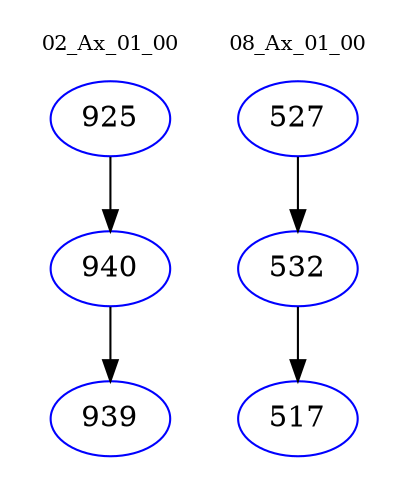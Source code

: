 digraph{
subgraph cluster_0 {
color = white
label = "02_Ax_01_00";
fontsize=10;
T0_925 [label="925", color="blue"]
T0_925 -> T0_940 [color="black"]
T0_940 [label="940", color="blue"]
T0_940 -> T0_939 [color="black"]
T0_939 [label="939", color="blue"]
}
subgraph cluster_1 {
color = white
label = "08_Ax_01_00";
fontsize=10;
T1_527 [label="527", color="blue"]
T1_527 -> T1_532 [color="black"]
T1_532 [label="532", color="blue"]
T1_532 -> T1_517 [color="black"]
T1_517 [label="517", color="blue"]
}
}
